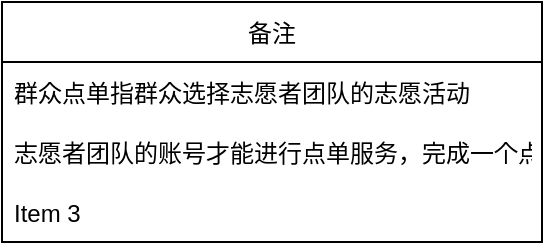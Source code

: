 <mxfile version="15.6.6" type="github">
  <diagram id="AXBYRpy8WyjKm1C0F52a" name="第 1 页">
    <mxGraphModel dx="1422" dy="761" grid="1" gridSize="10" guides="1" tooltips="1" connect="1" arrows="1" fold="1" page="1" pageScale="1" pageWidth="827" pageHeight="1169" math="0" shadow="0">
      <root>
        <mxCell id="0" />
        <mxCell id="1" parent="0" />
        <mxCell id="prNHeGF-ZFUsA7QcRSHx-1" value="备注" style="swimlane;fontStyle=0;childLayout=stackLayout;horizontal=1;startSize=30;horizontalStack=0;resizeParent=1;resizeParentMax=0;resizeLast=0;collapsible=1;marginBottom=0;fontColor=default;strokeColor=default;fillColor=default;" vertex="1" parent="1">
          <mxGeometry x="60" y="80" width="270" height="120" as="geometry" />
        </mxCell>
        <mxCell id="prNHeGF-ZFUsA7QcRSHx-2" value="群众点单指群众选择志愿者团队的志愿活动" style="text;strokeColor=none;fillColor=none;align=left;verticalAlign=middle;spacingLeft=4;spacingRight=4;overflow=hidden;points=[[0,0.5],[1,0.5]];portConstraint=eastwest;rotatable=0;fontColor=default;" vertex="1" parent="prNHeGF-ZFUsA7QcRSHx-1">
          <mxGeometry y="30" width="270" height="30" as="geometry" />
        </mxCell>
        <mxCell id="prNHeGF-ZFUsA7QcRSHx-3" value="志愿者团队的账号才能进行点单服务，完成一个点单服务" style="text;strokeColor=none;fillColor=none;align=left;verticalAlign=middle;spacingLeft=4;spacingRight=4;overflow=hidden;points=[[0,0.5],[1,0.5]];portConstraint=eastwest;rotatable=0;fontColor=default;" vertex="1" parent="prNHeGF-ZFUsA7QcRSHx-1">
          <mxGeometry y="60" width="270" height="30" as="geometry" />
        </mxCell>
        <mxCell id="prNHeGF-ZFUsA7QcRSHx-4" value="Item 3" style="text;strokeColor=none;fillColor=none;align=left;verticalAlign=middle;spacingLeft=4;spacingRight=4;overflow=hidden;points=[[0,0.5],[1,0.5]];portConstraint=eastwest;rotatable=0;fontColor=default;" vertex="1" parent="prNHeGF-ZFUsA7QcRSHx-1">
          <mxGeometry y="90" width="270" height="30" as="geometry" />
        </mxCell>
      </root>
    </mxGraphModel>
  </diagram>
</mxfile>
